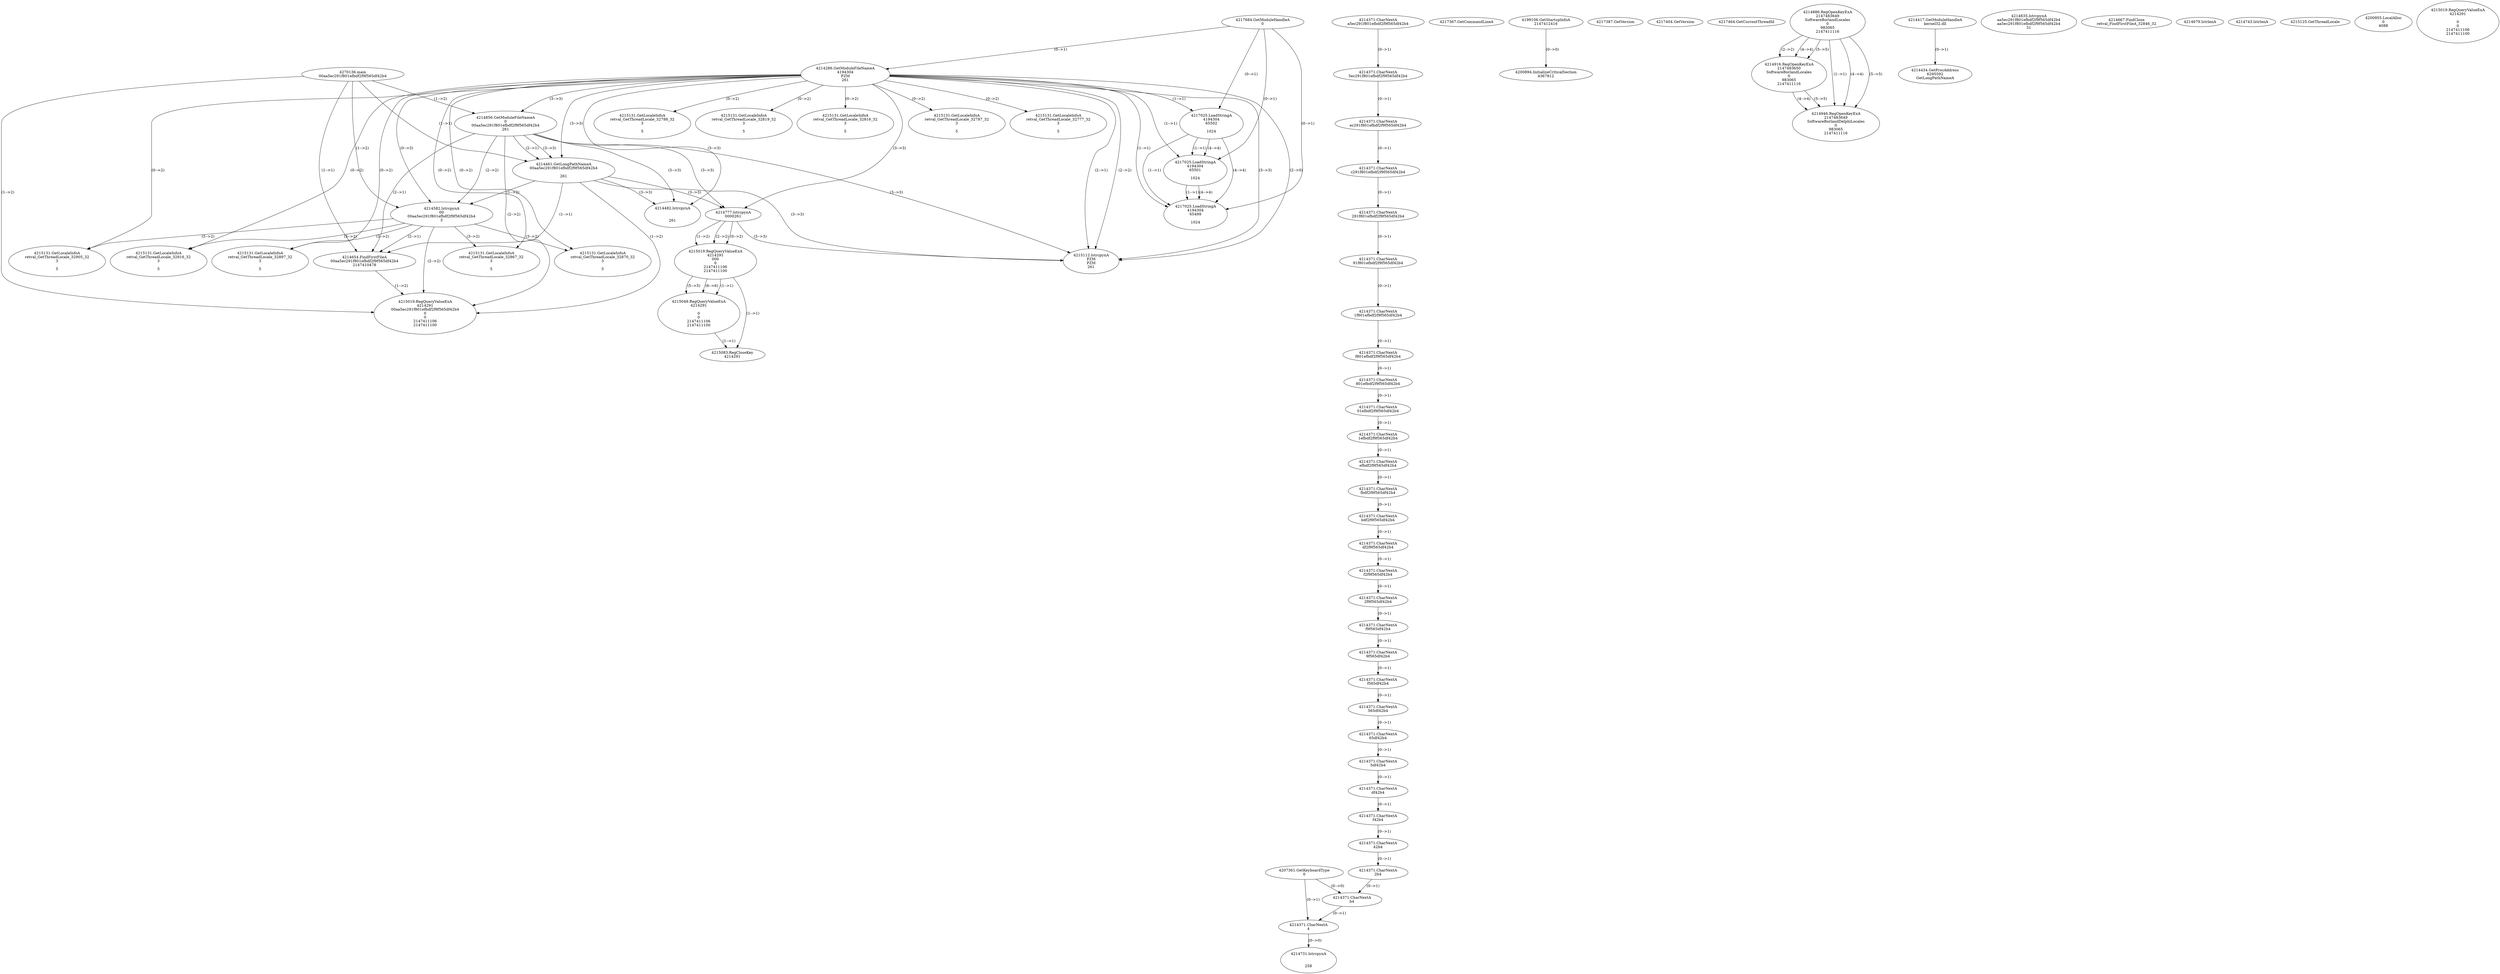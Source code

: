 // Global SCDG with merge call
digraph {
	0 [label="4270136.main
00aa5ec291f801efbdf2f9f565df42b4"]
	1 [label="4217684.GetModuleHandleA
0"]
	2 [label="4207361.GetKeyboardType
0"]
	3 [label="4217367.GetCommandLineA
"]
	4 [label="4199106.GetStartupInfoA
2147412416"]
	5 [label="4217387.GetVersion
"]
	6 [label="4217404.GetVersion
"]
	7 [label="4217464.GetCurrentThreadId
"]
	8 [label="4214286.GetModuleFileNameA
4194304
PZM
261"]
	1 -> 8 [label="(0-->1)"]
	9 [label="4214856.GetModuleFileNameA
0
00aa5ec291f801efbdf2f9f565df42b4
261"]
	0 -> 9 [label="(1-->2)"]
	8 -> 9 [label="(3-->3)"]
	10 [label="4214886.RegOpenKeyExA
2147483649
Software\Borland\Locales
0
983065
2147411116"]
	11 [label="4214916.RegOpenKeyExA
2147483650
Software\Borland\Locales
0
983065
2147411116"]
	10 -> 11 [label="(2-->2)"]
	10 -> 11 [label="(4-->4)"]
	10 -> 11 [label="(5-->5)"]
	12 [label="4214417.GetModuleHandleA
kernel32.dll"]
	13 [label="4214434.GetProcAddress
6295592
GetLongPathNameA"]
	12 -> 13 [label="(0-->1)"]
	14 [label="4214461.GetLongPathNameA
00aa5ec291f801efbdf2f9f565df42b4

261"]
	0 -> 14 [label="(1-->1)"]
	9 -> 14 [label="(2-->1)"]
	8 -> 14 [label="(3-->3)"]
	9 -> 14 [label="(3-->3)"]
	15 [label="4214582.lstrcpynA
00
00aa5ec291f801efbdf2f9f565df42b4
3"]
	0 -> 15 [label="(1-->2)"]
	9 -> 15 [label="(2-->2)"]
	14 -> 15 [label="(1-->2)"]
	8 -> 15 [label="(0-->3)"]
	16 [label="4214371.CharNextA
a5ec291f801efbdf2f9f565df42b4"]
	17 [label="4214371.CharNextA
5ec291f801efbdf2f9f565df42b4"]
	16 -> 17 [label="(0-->1)"]
	18 [label="4214371.CharNextA
ec291f801efbdf2f9f565df42b4"]
	17 -> 18 [label="(0-->1)"]
	19 [label="4214371.CharNextA
c291f801efbdf2f9f565df42b4"]
	18 -> 19 [label="(0-->1)"]
	20 [label="4214371.CharNextA
291f801efbdf2f9f565df42b4"]
	19 -> 20 [label="(0-->1)"]
	21 [label="4214371.CharNextA
91f801efbdf2f9f565df42b4"]
	20 -> 21 [label="(0-->1)"]
	22 [label="4214371.CharNextA
1f801efbdf2f9f565df42b4"]
	21 -> 22 [label="(0-->1)"]
	23 [label="4214371.CharNextA
f801efbdf2f9f565df42b4"]
	22 -> 23 [label="(0-->1)"]
	24 [label="4214371.CharNextA
801efbdf2f9f565df42b4"]
	23 -> 24 [label="(0-->1)"]
	25 [label="4214371.CharNextA
01efbdf2f9f565df42b4"]
	24 -> 25 [label="(0-->1)"]
	26 [label="4214371.CharNextA
1efbdf2f9f565df42b4"]
	25 -> 26 [label="(0-->1)"]
	27 [label="4214371.CharNextA
efbdf2f9f565df42b4"]
	26 -> 27 [label="(0-->1)"]
	28 [label="4214371.CharNextA
fbdf2f9f565df42b4"]
	27 -> 28 [label="(0-->1)"]
	29 [label="4214371.CharNextA
bdf2f9f565df42b4"]
	28 -> 29 [label="(0-->1)"]
	30 [label="4214371.CharNextA
df2f9f565df42b4"]
	29 -> 30 [label="(0-->1)"]
	31 [label="4214371.CharNextA
f2f9f565df42b4"]
	30 -> 31 [label="(0-->1)"]
	32 [label="4214371.CharNextA
2f9f565df42b4"]
	31 -> 32 [label="(0-->1)"]
	33 [label="4214371.CharNextA
f9f565df42b4"]
	32 -> 33 [label="(0-->1)"]
	34 [label="4214371.CharNextA
9f565df42b4"]
	33 -> 34 [label="(0-->1)"]
	35 [label="4214371.CharNextA
f565df42b4"]
	34 -> 35 [label="(0-->1)"]
	36 [label="4214371.CharNextA
565df42b4"]
	35 -> 36 [label="(0-->1)"]
	37 [label="4214371.CharNextA
65df42b4"]
	36 -> 37 [label="(0-->1)"]
	38 [label="4214371.CharNextA
5df42b4"]
	37 -> 38 [label="(0-->1)"]
	39 [label="4214371.CharNextA
df42b4"]
	38 -> 39 [label="(0-->1)"]
	40 [label="4214371.CharNextA
f42b4"]
	39 -> 40 [label="(0-->1)"]
	41 [label="4214371.CharNextA
42b4"]
	40 -> 41 [label="(0-->1)"]
	42 [label="4214371.CharNextA
2b4"]
	41 -> 42 [label="(0-->1)"]
	43 [label="4214371.CharNextA
b4"]
	42 -> 43 [label="(0-->1)"]
	2 -> 43 [label="(0-->0)"]
	44 [label="4214371.CharNextA
4"]
	2 -> 44 [label="(0-->1)"]
	43 -> 44 [label="(0-->1)"]
	45 [label="4214635.lstrcpynA
aa5ec291f801efbdf2f9f565df42b4
aa5ec291f801efbdf2f9f565df42b4
31"]
	46 [label="4214654.FindFirstFileA
00aa5ec291f801efbdf2f9f565df42b4
2147410478"]
	0 -> 46 [label="(1-->1)"]
	9 -> 46 [label="(2-->1)"]
	14 -> 46 [label="(1-->1)"]
	15 -> 46 [label="(2-->1)"]
	47 [label="4214667.FindClose
retval_FindFirstFileA_32846_32"]
	48 [label="4214679.lstrlenA
"]
	49 [label="4214731.lstrcpynA


258"]
	44 -> 49 [label="(0-->0)"]
	50 [label="4214743.lstrlenA
"]
	51 [label="4214777.lstrcpynA
00\
00\
261"]
	8 -> 51 [label="(3-->3)"]
	9 -> 51 [label="(3-->3)"]
	14 -> 51 [label="(3-->3)"]
	52 [label="4215019.RegQueryValueExA
4214291
00\
0
0
2147411106
2147411100"]
	51 -> 52 [label="(1-->2)"]
	51 -> 52 [label="(2-->2)"]
	51 -> 52 [label="(0-->2)"]
	53 [label="4215049.RegQueryValueExA
4214291

0
0
2147411106
2147411100"]
	52 -> 53 [label="(1-->1)"]
	52 -> 53 [label="(5-->5)"]
	52 -> 53 [label="(6-->6)"]
	54 [label="4215083.RegCloseKey
4214291"]
	52 -> 54 [label="(1-->1)"]
	53 -> 54 [label="(1-->1)"]
	55 [label="4215112.lstrcpynA
PZM
PZM
261"]
	8 -> 55 [label="(2-->1)"]
	8 -> 55 [label="(2-->2)"]
	8 -> 55 [label="(3-->3)"]
	9 -> 55 [label="(3-->3)"]
	14 -> 55 [label="(3-->3)"]
	51 -> 55 [label="(3-->3)"]
	8 -> 55 [label="(2-->0)"]
	56 [label="4215125.GetThreadLocale
"]
	57 [label="4215131.GetLocaleInfoA
retval_GetThreadLocale_32905_32
3

5"]
	8 -> 57 [label="(0-->2)"]
	15 -> 57 [label="(3-->2)"]
	58 [label="4217025.LoadStringA
4194304
65502

1024"]
	1 -> 58 [label="(0-->1)"]
	8 -> 58 [label="(1-->1)"]
	59 [label="4200894.InitializeCriticalSection
4367812"]
	4 -> 59 [label="(0-->0)"]
	60 [label="4200955.LocalAlloc
0
4088"]
	61 [label="4215131.GetLocaleInfoA
retval_GetThreadLocale_32916_32
3

5"]
	8 -> 61 [label="(0-->2)"]
	15 -> 61 [label="(3-->2)"]
	62 [label="4217025.LoadStringA
4194304
65501

1024"]
	1 -> 62 [label="(0-->1)"]
	8 -> 62 [label="(1-->1)"]
	58 -> 62 [label="(1-->1)"]
	58 -> 62 [label="(4-->4)"]
	63 [label="4215131.GetLocaleInfoA
retval_GetThreadLocale_32897_32
3

5"]
	8 -> 63 [label="(0-->2)"]
	15 -> 63 [label="(3-->2)"]
	64 [label="4215019.RegQueryValueExA
4214291
00aa5ec291f801efbdf2f9f565df42b4
0
0
2147411106
2147411100"]
	0 -> 64 [label="(1-->2)"]
	9 -> 64 [label="(2-->2)"]
	14 -> 64 [label="(1-->2)"]
	15 -> 64 [label="(2-->2)"]
	46 -> 64 [label="(1-->2)"]
	65 [label="4215131.GetLocaleInfoA
retval_GetThreadLocale_32867_32
3

5"]
	8 -> 65 [label="(0-->2)"]
	15 -> 65 [label="(3-->2)"]
	66 [label="4215131.GetLocaleInfoA
retval_GetThreadLocale_32870_32
3

5"]
	8 -> 66 [label="(0-->2)"]
	15 -> 66 [label="(3-->2)"]
	67 [label="4217025.LoadStringA
4194304
65499

1024"]
	1 -> 67 [label="(0-->1)"]
	8 -> 67 [label="(1-->1)"]
	58 -> 67 [label="(1-->1)"]
	62 -> 67 [label="(1-->1)"]
	58 -> 67 [label="(4-->4)"]
	62 -> 67 [label="(4-->4)"]
	68 [label="4214482.lstrcpynA


261"]
	8 -> 68 [label="(3-->3)"]
	9 -> 68 [label="(3-->3)"]
	14 -> 68 [label="(3-->3)"]
	69 [label="4215019.RegQueryValueExA
4214291

0
0
2147411106
2147411100"]
	70 [label="4215131.GetLocaleInfoA
retval_GetThreadLocale_32788_32
3

5"]
	8 -> 70 [label="(0-->2)"]
	71 [label="4215131.GetLocaleInfoA
retval_GetThreadLocale_32819_32
3

5"]
	8 -> 71 [label="(0-->2)"]
	72 [label="4214946.RegOpenKeyExA
2147483649
Software\Borland\Delphi\Locales
0
983065
2147411116"]
	10 -> 72 [label="(1-->1)"]
	10 -> 72 [label="(4-->4)"]
	11 -> 72 [label="(4-->4)"]
	10 -> 72 [label="(5-->5)"]
	11 -> 72 [label="(5-->5)"]
	73 [label="4215131.GetLocaleInfoA
retval_GetThreadLocale_32816_32
3

5"]
	8 -> 73 [label="(0-->2)"]
	74 [label="4215131.GetLocaleInfoA
retval_GetThreadLocale_32787_32
3

5"]
	8 -> 74 [label="(0-->2)"]
	75 [label="4215131.GetLocaleInfoA
retval_GetThreadLocale_32777_32
3

5"]
	8 -> 75 [label="(0-->2)"]
}
